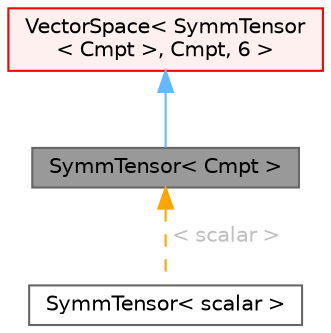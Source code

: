 digraph "SymmTensor&lt; Cmpt &gt;"
{
 // LATEX_PDF_SIZE
  bgcolor="transparent";
  edge [fontname=Helvetica,fontsize=10,labelfontname=Helvetica,labelfontsize=10];
  node [fontname=Helvetica,fontsize=10,shape=box,height=0.2,width=0.4];
  Node1 [id="Node000001",label="SymmTensor\< Cmpt \>",height=0.2,width=0.4,color="gray40", fillcolor="grey60", style="filled", fontcolor="black",tooltip="A templated (3 x 3) symmetric tensor of objects of <T>, effectively containing 6 elements,..."];
  Node2 -> Node1 [id="edge1_Node000001_Node000002",dir="back",color="steelblue1",style="solid",tooltip=" "];
  Node2 [id="Node000002",label="VectorSpace\< SymmTensor\l\< Cmpt \>, Cmpt, 6 \>",height=0.2,width=0.4,color="red", fillcolor="#FFF0F0", style="filled",URL="$classFoam_1_1VectorSpace.html",tooltip=" "];
  Node1 -> Node4 [id="edge2_Node000001_Node000004",dir="back",color="orange",style="dashed",tooltip=" ",label=" \< scalar \>",fontcolor="grey" ];
  Node4 [id="Node000004",label="SymmTensor\< scalar \>",height=0.2,width=0.4,color="gray40", fillcolor="white", style="filled",URL="$classFoam_1_1SymmTensor.html",tooltip=" "];
}
